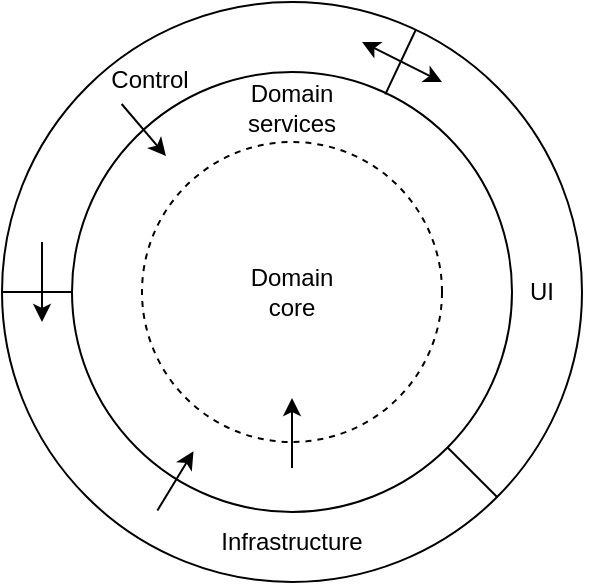 <mxfile version="20.5.1" type="device"><diagram id="dJp5wNmj4JbH1_XlsDkN" name="Page-1"><mxGraphModel dx="813" dy="435" grid="1" gridSize="10" guides="1" tooltips="1" connect="1" arrows="1" fold="1" page="1" pageScale="1" pageWidth="1654" pageHeight="2336" math="0" shadow="0"><root><mxCell id="0"/><mxCell id="1" parent="0"/><mxCell id="KVvioqthFB1DwyT2EmnL-1" value="" style="ellipse;whiteSpace=wrap;html=1;aspect=fixed;" vertex="1" parent="1"><mxGeometry x="280" y="31" width="290" height="290" as="geometry"/></mxCell><mxCell id="KVvioqthFB1DwyT2EmnL-2" value="" style="ellipse;whiteSpace=wrap;html=1;aspect=fixed;" vertex="1" parent="1"><mxGeometry x="315" y="66" width="220" height="220" as="geometry"/></mxCell><mxCell id="KVvioqthFB1DwyT2EmnL-4" value="" style="ellipse;whiteSpace=wrap;html=1;aspect=fixed;dashed=1;" vertex="1" parent="1"><mxGeometry x="350" y="101" width="150" height="150" as="geometry"/></mxCell><mxCell id="KVvioqthFB1DwyT2EmnL-6" value="" style="endArrow=none;html=1;rounded=0;entryX=0;entryY=0.5;entryDx=0;entryDy=0;exitX=0;exitY=0.5;exitDx=0;exitDy=0;" edge="1" parent="1" source="KVvioqthFB1DwyT2EmnL-2" target="KVvioqthFB1DwyT2EmnL-1"><mxGeometry width="50" height="50" relative="1" as="geometry"><mxPoint x="460" y="201" as="sourcePoint"/><mxPoint x="510" y="151" as="targetPoint"/></mxGeometry></mxCell><mxCell id="KVvioqthFB1DwyT2EmnL-7" value="" style="endArrow=none;html=1;rounded=0;entryX=1;entryY=1;entryDx=0;entryDy=0;exitX=1;exitY=1;exitDx=0;exitDy=0;" edge="1" parent="1" source="KVvioqthFB1DwyT2EmnL-1" target="KVvioqthFB1DwyT2EmnL-2"><mxGeometry width="50" height="50" relative="1" as="geometry"><mxPoint x="570.0" y="175.76" as="sourcePoint"/><mxPoint x="535" y="175.76" as="targetPoint"/></mxGeometry></mxCell><mxCell id="KVvioqthFB1DwyT2EmnL-8" value="Infrastructure" style="text;html=1;strokeColor=none;fillColor=none;align=center;verticalAlign=middle;whiteSpace=wrap;rounded=0;dashed=1;" vertex="1" parent="1"><mxGeometry x="395" y="286" width="60" height="30" as="geometry"/></mxCell><mxCell id="KVvioqthFB1DwyT2EmnL-9" value="" style="endArrow=none;html=1;rounded=0;entryX=0.712;entryY=0.051;entryDx=0;entryDy=0;entryPerimeter=0;" edge="1" parent="1" source="KVvioqthFB1DwyT2EmnL-1" target="KVvioqthFB1DwyT2EmnL-2"><mxGeometry width="50" height="50" relative="1" as="geometry"><mxPoint x="460" y="201" as="sourcePoint"/><mxPoint x="510" y="151" as="targetPoint"/></mxGeometry></mxCell><mxCell id="KVvioqthFB1DwyT2EmnL-10" value="UI" style="text;html=1;strokeColor=none;fillColor=none;align=center;verticalAlign=middle;whiteSpace=wrap;rounded=0;dashed=1;" vertex="1" parent="1"><mxGeometry x="520" y="161" width="60" height="30" as="geometry"/></mxCell><mxCell id="KVvioqthFB1DwyT2EmnL-11" value="Control" style="text;html=1;strokeColor=none;fillColor=none;align=center;verticalAlign=middle;whiteSpace=wrap;rounded=0;dashed=1;" vertex="1" parent="1"><mxGeometry x="324" y="55" width="60" height="30" as="geometry"/></mxCell><mxCell id="KVvioqthFB1DwyT2EmnL-12" value="Domain services" style="text;html=1;strokeColor=none;fillColor=none;align=center;verticalAlign=middle;whiteSpace=wrap;rounded=0;dashed=1;" vertex="1" parent="1"><mxGeometry x="395" y="69" width="60" height="30" as="geometry"/></mxCell><mxCell id="KVvioqthFB1DwyT2EmnL-13" value="Domain core" style="text;html=1;strokeColor=none;fillColor=none;align=center;verticalAlign=middle;whiteSpace=wrap;rounded=0;dashed=1;" vertex="1" parent="1"><mxGeometry x="395" y="161" width="60" height="30" as="geometry"/></mxCell><mxCell id="KVvioqthFB1DwyT2EmnL-22" value="" style="endArrow=none;html=1;rounded=0;" edge="1" parent="1"><mxGeometry width="50" height="50" relative="1" as="geometry"><mxPoint x="300" y="151" as="sourcePoint"/><mxPoint x="300" y="151" as="targetPoint"/><Array as="points"><mxPoint x="300" y="161"/></Array></mxGeometry></mxCell><mxCell id="KVvioqthFB1DwyT2EmnL-24" value="" style="endArrow=classic;html=1;rounded=0;" edge="1" parent="1"><mxGeometry width="50" height="50" relative="1" as="geometry"><mxPoint x="300" y="151" as="sourcePoint"/><mxPoint x="300" y="191" as="targetPoint"/></mxGeometry></mxCell><mxCell id="KVvioqthFB1DwyT2EmnL-32" value="" style="endArrow=classic;html=1;rounded=0;entryX=0.245;entryY=0.924;entryDx=0;entryDy=0;entryPerimeter=0;exitX=0.244;exitY=0.924;exitDx=0;exitDy=0;exitPerimeter=0;" edge="1" parent="1"><mxGeometry width="50" height="50" relative="1" as="geometry"><mxPoint x="357.68" y="285.28" as="sourcePoint"/><mxPoint x="375.75" y="255.6" as="targetPoint"/></mxGeometry></mxCell><mxCell id="KVvioqthFB1DwyT2EmnL-33" value="" style="endArrow=classic;html=1;rounded=0;entryX=0.18;entryY=0.115;entryDx=0;entryDy=0;entryPerimeter=0;exitX=0.181;exitY=0.119;exitDx=0;exitDy=0;exitPerimeter=0;" edge="1" parent="1"><mxGeometry width="50" height="50" relative="1" as="geometry"><mxPoint x="339.82" y="82.0" as="sourcePoint"/><mxPoint x="362" y="108.07" as="targetPoint"/></mxGeometry></mxCell><mxCell id="KVvioqthFB1DwyT2EmnL-35" value="" style="endArrow=classic;html=1;rounded=0;exitX=0.5;exitY=1;exitDx=0;exitDy=0;entryX=0.5;entryY=1;entryDx=0;entryDy=0;" edge="1" parent="1"><mxGeometry width="50" height="50" relative="1" as="geometry"><mxPoint x="425" y="264.0" as="sourcePoint"/><mxPoint x="425" y="229.0" as="targetPoint"/></mxGeometry></mxCell><mxCell id="KVvioqthFB1DwyT2EmnL-41" value="" style="endArrow=classic;startArrow=classic;html=1;rounded=0;" edge="1" parent="1"><mxGeometry width="50" height="50" relative="1" as="geometry"><mxPoint x="460" y="51" as="sourcePoint"/><mxPoint x="500" y="71" as="targetPoint"/></mxGeometry></mxCell></root></mxGraphModel></diagram></mxfile>